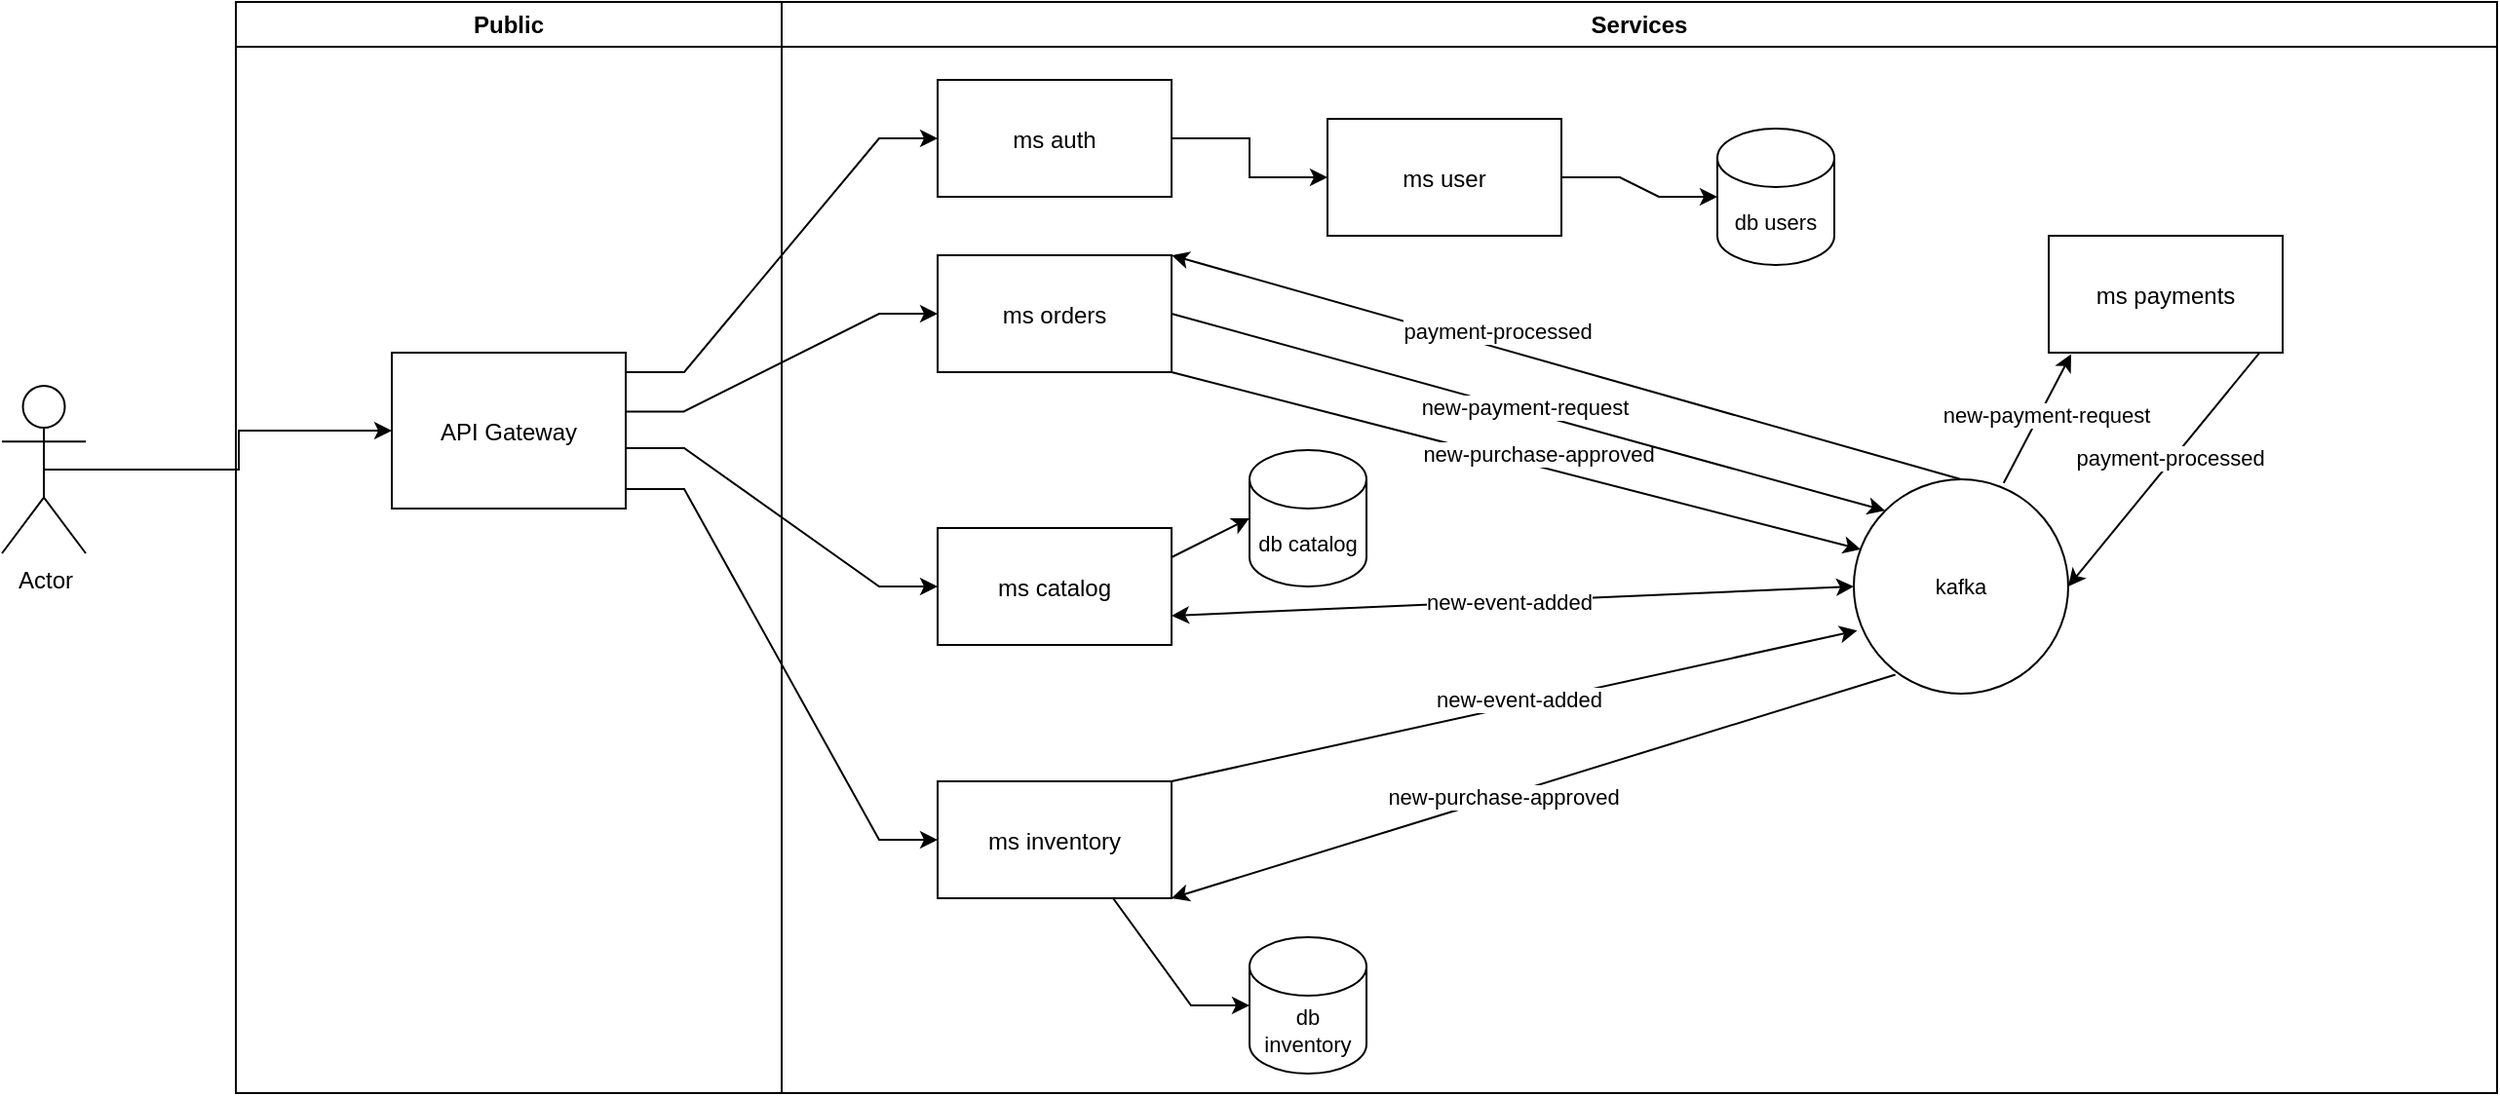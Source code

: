 <mxfile version="23.1.2" type="github" pages="3">
  <diagram name="Page-1" id="e7e014a7-5840-1c2e-5031-d8a46d1fe8dd">
    <mxGraphModel dx="1409" dy="835" grid="1" gridSize="10" guides="1" tooltips="1" connect="1" arrows="1" fold="1" page="1" pageScale="1" pageWidth="1169" pageHeight="826" background="none" math="0" shadow="0">
      <root>
        <mxCell id="0" />
        <mxCell id="1" parent="0" />
        <mxCell id="2" value="Public" style="swimlane;whiteSpace=wrap" parent="1" vertex="1">
          <mxGeometry x="160" y="120" width="280" height="560" as="geometry" />
        </mxCell>
        <mxCell id="7" value="API Gateway" style="" parent="2" vertex="1">
          <mxGeometry x="80" y="180" width="120" height="80" as="geometry" />
        </mxCell>
        <mxCell id="koB_RqYg8yk5omxa3pV3-43" style="edgeStyle=orthogonalEdgeStyle;rounded=0;orthogonalLoop=1;jettySize=auto;html=1;exitX=0.5;exitY=0.5;exitDx=0;exitDy=0;exitPerimeter=0;entryX=0;entryY=0.5;entryDx=0;entryDy=0;" edge="1" parent="1" source="koB_RqYg8yk5omxa3pV3-41" target="7">
          <mxGeometry relative="1" as="geometry" />
        </mxCell>
        <mxCell id="koB_RqYg8yk5omxa3pV3-41" value="Actor" style="shape=umlActor;verticalLabelPosition=bottom;verticalAlign=top;html=1;outlineConnect=0;" vertex="1" parent="1">
          <mxGeometry x="40" y="317" width="43" height="86" as="geometry" />
        </mxCell>
        <mxCell id="koB_RqYg8yk5omxa3pV3-45" value="Services" style="swimlane;whiteSpace=wrap" vertex="1" parent="1">
          <mxGeometry x="440" y="120" width="880" height="560" as="geometry">
            <mxRectangle x="440" y="120" width="90" height="30" as="alternateBounds" />
          </mxGeometry>
        </mxCell>
        <mxCell id="koB_RqYg8yk5omxa3pV3-51" style="edgeStyle=orthogonalEdgeStyle;rounded=0;orthogonalLoop=1;jettySize=auto;html=1;exitX=1;exitY=0.5;exitDx=0;exitDy=0;entryX=0;entryY=0.5;entryDx=0;entryDy=0;" edge="1" parent="koB_RqYg8yk5omxa3pV3-45" source="koB_RqYg8yk5omxa3pV3-46" target="koB_RqYg8yk5omxa3pV3-47">
          <mxGeometry relative="1" as="geometry" />
        </mxCell>
        <mxCell id="koB_RqYg8yk5omxa3pV3-46" value="ms auth" style="" vertex="1" parent="koB_RqYg8yk5omxa3pV3-45">
          <mxGeometry x="80" y="40" width="120" height="60" as="geometry" />
        </mxCell>
        <mxCell id="koB_RqYg8yk5omxa3pV3-47" value="ms user" style="" vertex="1" parent="koB_RqYg8yk5omxa3pV3-45">
          <mxGeometry x="280" y="60" width="120" height="60" as="geometry" />
        </mxCell>
        <mxCell id="koB_RqYg8yk5omxa3pV3-95" style="shape=connector;rounded=0;orthogonalLoop=1;jettySize=auto;html=1;exitX=1;exitY=1;exitDx=0;exitDy=0;labelBackgroundColor=default;strokeColor=default;align=center;verticalAlign=middle;fontFamily=Helvetica;fontSize=11;fontColor=default;endArrow=classic;entryX=0.033;entryY=0.327;entryDx=0;entryDy=0;entryPerimeter=0;" edge="1" parent="koB_RqYg8yk5omxa3pV3-45" source="koB_RqYg8yk5omxa3pV3-56" target="koB_RqYg8yk5omxa3pV3-68">
          <mxGeometry relative="1" as="geometry">
            <mxPoint x="440" y="230" as="targetPoint" />
          </mxGeometry>
        </mxCell>
        <mxCell id="koB_RqYg8yk5omxa3pV3-96" value="new-purchase-approved" style="edgeLabel;html=1;align=center;verticalAlign=middle;resizable=0;points=[];fontFamily=Helvetica;fontSize=11;fontColor=default;" vertex="1" connectable="0" parent="koB_RqYg8yk5omxa3pV3-95">
          <mxGeometry x="0.013" y="4" relative="1" as="geometry">
            <mxPoint x="8" as="offset" />
          </mxGeometry>
        </mxCell>
        <mxCell id="koB_RqYg8yk5omxa3pV3-56" value="ms orders" style="" vertex="1" parent="koB_RqYg8yk5omxa3pV3-45">
          <mxGeometry x="80" y="130" width="120" height="60" as="geometry" />
        </mxCell>
        <mxCell id="koB_RqYg8yk5omxa3pV3-80" style="rounded=0;orthogonalLoop=1;jettySize=auto;html=1;entryX=0;entryY=0.5;entryDx=0;entryDy=0;labelBackgroundColor=default;strokeColor=default;align=center;verticalAlign=middle;fontFamily=Helvetica;fontSize=11;fontColor=default;endArrow=classic;startArrow=classic;startFill=1;exitX=1;exitY=0.75;exitDx=0;exitDy=0;" edge="1" parent="koB_RqYg8yk5omxa3pV3-45" source="koB_RqYg8yk5omxa3pV3-57" target="koB_RqYg8yk5omxa3pV3-68">
          <mxGeometry relative="1" as="geometry">
            <mxPoint x="210" y="270" as="sourcePoint" />
          </mxGeometry>
        </mxCell>
        <mxCell id="koB_RqYg8yk5omxa3pV3-81" value="new-event-added" style="edgeLabel;html=1;align=center;verticalAlign=middle;resizable=0;points=[];fontFamily=Helvetica;fontSize=11;fontColor=default;" vertex="1" connectable="0" parent="koB_RqYg8yk5omxa3pV3-80">
          <mxGeometry x="-0.016" relative="1" as="geometry">
            <mxPoint as="offset" />
          </mxGeometry>
        </mxCell>
        <mxCell id="koB_RqYg8yk5omxa3pV3-57" value="ms catalog" style="" vertex="1" parent="koB_RqYg8yk5omxa3pV3-45">
          <mxGeometry x="80" y="270" width="120" height="60" as="geometry" />
        </mxCell>
        <mxCell id="koB_RqYg8yk5omxa3pV3-82" style="shape=connector;rounded=0;orthogonalLoop=1;jettySize=auto;html=1;exitX=1;exitY=0;exitDx=0;exitDy=0;entryX=0.016;entryY=0.706;entryDx=0;entryDy=0;labelBackgroundColor=default;strokeColor=default;align=center;verticalAlign=middle;fontFamily=Helvetica;fontSize=11;fontColor=default;endArrow=classic;entryPerimeter=0;startArrow=none;startFill=0;" edge="1" parent="koB_RqYg8yk5omxa3pV3-45" source="koB_RqYg8yk5omxa3pV3-58" target="koB_RqYg8yk5omxa3pV3-68">
          <mxGeometry relative="1" as="geometry" />
        </mxCell>
        <mxCell id="koB_RqYg8yk5omxa3pV3-89" value="new-event-added" style="edgeLabel;html=1;align=center;verticalAlign=middle;resizable=0;points=[];fontFamily=Helvetica;fontSize=11;fontColor=default;" vertex="1" connectable="0" parent="koB_RqYg8yk5omxa3pV3-82">
          <mxGeometry x="0.014" y="3" relative="1" as="geometry">
            <mxPoint as="offset" />
          </mxGeometry>
        </mxCell>
        <mxCell id="koB_RqYg8yk5omxa3pV3-58" value="ms inventory" style="" vertex="1" parent="koB_RqYg8yk5omxa3pV3-45">
          <mxGeometry x="80" y="400" width="120" height="60" as="geometry" />
        </mxCell>
        <mxCell id="koB_RqYg8yk5omxa3pV3-75" value="db users" style="shape=cylinder3;whiteSpace=wrap;html=1;boundedLbl=1;backgroundOutline=1;size=15;fontFamily=Helvetica;fontSize=11;fontColor=default;" vertex="1" parent="koB_RqYg8yk5omxa3pV3-45">
          <mxGeometry x="480" y="65" width="60" height="70" as="geometry" />
        </mxCell>
        <mxCell id="koB_RqYg8yk5omxa3pV3-76" style="edgeStyle=entityRelationEdgeStyle;shape=connector;rounded=0;orthogonalLoop=1;jettySize=auto;html=1;exitX=1;exitY=0.5;exitDx=0;exitDy=0;entryX=0;entryY=0.5;entryDx=0;entryDy=0;entryPerimeter=0;labelBackgroundColor=default;strokeColor=default;align=center;verticalAlign=middle;fontFamily=Helvetica;fontSize=11;fontColor=default;endArrow=classic;" edge="1" parent="koB_RqYg8yk5omxa3pV3-45" source="koB_RqYg8yk5omxa3pV3-47" target="koB_RqYg8yk5omxa3pV3-75">
          <mxGeometry relative="1" as="geometry" />
        </mxCell>
        <mxCell id="koB_RqYg8yk5omxa3pV3-97" style="shape=connector;rounded=0;orthogonalLoop=1;jettySize=auto;html=1;exitX=0.5;exitY=0;exitDx=0;exitDy=0;entryX=1;entryY=0;entryDx=0;entryDy=0;labelBackgroundColor=default;strokeColor=default;align=center;verticalAlign=middle;fontFamily=Helvetica;fontSize=11;fontColor=default;endArrow=classic;" edge="1" parent="koB_RqYg8yk5omxa3pV3-45" source="koB_RqYg8yk5omxa3pV3-68" target="koB_RqYg8yk5omxa3pV3-56">
          <mxGeometry relative="1" as="geometry" />
        </mxCell>
        <mxCell id="koB_RqYg8yk5omxa3pV3-98" value="payment-processed" style="edgeLabel;html=1;align=center;verticalAlign=middle;resizable=0;points=[];fontFamily=Helvetica;fontSize=11;fontColor=default;" vertex="1" connectable="0" parent="koB_RqYg8yk5omxa3pV3-97">
          <mxGeometry x="0.313" y="-1" relative="1" as="geometry">
            <mxPoint x="27" as="offset" />
          </mxGeometry>
        </mxCell>
        <mxCell id="koB_RqYg8yk5omxa3pV3-68" value="kafka" style="ellipse;whiteSpace=wrap;html=1;aspect=fixed;fontFamily=Helvetica;fontSize=11;fontColor=default;" vertex="1" parent="koB_RqYg8yk5omxa3pV3-45">
          <mxGeometry x="550" y="245" width="110" height="110" as="geometry" />
        </mxCell>
        <mxCell id="koB_RqYg8yk5omxa3pV3-90" style="shape=connector;rounded=0;orthogonalLoop=1;jettySize=auto;html=1;exitX=1;exitY=1;exitDx=0;exitDy=0;entryX=0.194;entryY=0.911;entryDx=0;entryDy=0;labelBackgroundColor=default;strokeColor=default;align=center;verticalAlign=middle;fontFamily=Helvetica;fontSize=11;fontColor=default;endArrow=none;endFill=0;startArrow=classic;startFill=1;entryPerimeter=0;" edge="1" parent="koB_RqYg8yk5omxa3pV3-45" source="koB_RqYg8yk5omxa3pV3-58" target="koB_RqYg8yk5omxa3pV3-68">
          <mxGeometry relative="1" as="geometry" />
        </mxCell>
        <mxCell id="koB_RqYg8yk5omxa3pV3-91" value="new-purchase-approved" style="edgeLabel;html=1;align=center;verticalAlign=middle;resizable=0;points=[];fontFamily=Helvetica;fontSize=11;fontColor=default;" vertex="1" connectable="0" parent="koB_RqYg8yk5omxa3pV3-90">
          <mxGeometry x="-0.246" relative="1" as="geometry">
            <mxPoint x="30" y="-9" as="offset" />
          </mxGeometry>
        </mxCell>
        <mxCell id="koB_RqYg8yk5omxa3pV3-92" style="shape=connector;rounded=0;orthogonalLoop=1;jettySize=auto;html=1;exitX=1;exitY=0.5;exitDx=0;exitDy=0;labelBackgroundColor=default;strokeColor=default;align=center;verticalAlign=middle;fontFamily=Helvetica;fontSize=11;fontColor=default;endArrow=classic;startArrow=none;startFill=0;endFill=1;entryX=0;entryY=0;entryDx=0;entryDy=0;" edge="1" parent="koB_RqYg8yk5omxa3pV3-45" source="koB_RqYg8yk5omxa3pV3-56" target="koB_RqYg8yk5omxa3pV3-68">
          <mxGeometry relative="1" as="geometry">
            <mxPoint x="470" y="190" as="targetPoint" />
          </mxGeometry>
        </mxCell>
        <mxCell id="koB_RqYg8yk5omxa3pV3-93" value="new-payment-request" style="edgeLabel;html=1;align=center;verticalAlign=middle;resizable=0;points=[];fontFamily=Helvetica;fontSize=11;fontColor=default;" vertex="1" connectable="0" parent="koB_RqYg8yk5omxa3pV3-92">
          <mxGeometry x="-0.015" y="2" relative="1" as="geometry">
            <mxPoint as="offset" />
          </mxGeometry>
        </mxCell>
        <mxCell id="koB_RqYg8yk5omxa3pV3-94" value="db catalog" style="shape=cylinder3;whiteSpace=wrap;html=1;boundedLbl=1;backgroundOutline=1;size=15;fontFamily=Helvetica;fontSize=11;fontColor=default;" vertex="1" parent="koB_RqYg8yk5omxa3pV3-45">
          <mxGeometry x="240" y="230" width="60" height="70" as="geometry" />
        </mxCell>
        <mxCell id="koB_RqYg8yk5omxa3pV3-99" style="shape=connector;rounded=0;orthogonalLoop=1;jettySize=auto;html=1;exitX=1;exitY=0.25;exitDx=0;exitDy=0;entryX=0;entryY=0.5;entryDx=0;entryDy=0;entryPerimeter=0;labelBackgroundColor=default;strokeColor=default;align=center;verticalAlign=middle;fontFamily=Helvetica;fontSize=11;fontColor=default;endArrow=classic;" edge="1" parent="koB_RqYg8yk5omxa3pV3-45" source="koB_RqYg8yk5omxa3pV3-57" target="koB_RqYg8yk5omxa3pV3-94">
          <mxGeometry relative="1" as="geometry" />
        </mxCell>
        <mxCell id="koB_RqYg8yk5omxa3pV3-101" value="ms payments" style="" vertex="1" parent="koB_RqYg8yk5omxa3pV3-45">
          <mxGeometry x="650" y="120" width="120" height="60" as="geometry" />
        </mxCell>
        <mxCell id="koB_RqYg8yk5omxa3pV3-102" style="shape=connector;rounded=0;orthogonalLoop=1;jettySize=auto;html=1;exitX=0.699;exitY=0.017;exitDx=0;exitDy=0;entryX=0.096;entryY=1.012;entryDx=0;entryDy=0;entryPerimeter=0;labelBackgroundColor=default;strokeColor=default;align=center;verticalAlign=middle;fontFamily=Helvetica;fontSize=11;fontColor=default;endArrow=classic;exitPerimeter=0;" edge="1" parent="koB_RqYg8yk5omxa3pV3-45" source="koB_RqYg8yk5omxa3pV3-68" target="koB_RqYg8yk5omxa3pV3-101">
          <mxGeometry relative="1" as="geometry" />
        </mxCell>
        <mxCell id="koB_RqYg8yk5omxa3pV3-103" value="&amp;nbsp;new-payment-request" style="edgeLabel;html=1;align=center;verticalAlign=middle;resizable=0;points=[];fontFamily=Helvetica;fontSize=11;fontColor=default;" vertex="1" connectable="0" parent="koB_RqYg8yk5omxa3pV3-102">
          <mxGeometry x="0.066" y="-1" relative="1" as="geometry">
            <mxPoint as="offset" />
          </mxGeometry>
        </mxCell>
        <mxCell id="koB_RqYg8yk5omxa3pV3-87" value="db inventory" style="shape=cylinder3;whiteSpace=wrap;html=1;boundedLbl=1;backgroundOutline=1;size=15;fontFamily=Helvetica;fontSize=11;fontColor=default;" vertex="1" parent="koB_RqYg8yk5omxa3pV3-45">
          <mxGeometry x="240" y="480" width="60" height="70" as="geometry" />
        </mxCell>
        <mxCell id="koB_RqYg8yk5omxa3pV3-88" style="edgeStyle=entityRelationEdgeStyle;shape=connector;rounded=0;orthogonalLoop=1;jettySize=auto;html=1;entryX=0;entryY=0.5;entryDx=0;entryDy=0;entryPerimeter=0;labelBackgroundColor=default;strokeColor=default;align=center;verticalAlign=middle;fontFamily=Helvetica;fontSize=11;fontColor=default;endArrow=classic;exitX=0.5;exitY=1;exitDx=0;exitDy=0;" edge="1" parent="koB_RqYg8yk5omxa3pV3-45" source="koB_RqYg8yk5omxa3pV3-58" target="koB_RqYg8yk5omxa3pV3-87">
          <mxGeometry relative="1" as="geometry">
            <mxPoint x="140" y="390" as="sourcePoint" />
          </mxGeometry>
        </mxCell>
        <mxCell id="Iyd7g-Clrhb-6eb_a7e3-7" style="edgeStyle=none;shape=connector;rounded=0;orthogonalLoop=1;jettySize=auto;html=1;exitX=0.901;exitY=1.001;exitDx=0;exitDy=0;entryX=1;entryY=0.5;entryDx=0;entryDy=0;labelBackgroundColor=default;strokeColor=default;strokeWidth=1;align=center;verticalAlign=middle;fontFamily=Helvetica;fontSize=11;fontColor=default;endArrow=classic;exitPerimeter=0;" edge="1" parent="koB_RqYg8yk5omxa3pV3-45" source="koB_RqYg8yk5omxa3pV3-101" target="koB_RqYg8yk5omxa3pV3-68">
          <mxGeometry relative="1" as="geometry" />
        </mxCell>
        <mxCell id="Iyd7g-Clrhb-6eb_a7e3-8" value="payment-processed" style="edgeLabel;html=1;align=center;verticalAlign=middle;resizable=0;points=[];fontFamily=Helvetica;fontSize=11;fontColor=default;" vertex="1" connectable="0" parent="Iyd7g-Clrhb-6eb_a7e3-7">
          <mxGeometry x="-0.079" y="-2" relative="1" as="geometry">
            <mxPoint as="offset" />
          </mxGeometry>
        </mxCell>
        <mxCell id="koB_RqYg8yk5omxa3pV3-49" style="edgeStyle=entityRelationEdgeStyle;rounded=0;orthogonalLoop=1;jettySize=auto;html=1;entryX=0;entryY=0.5;entryDx=0;entryDy=0;" edge="1" parent="1" target="koB_RqYg8yk5omxa3pV3-46">
          <mxGeometry relative="1" as="geometry">
            <mxPoint x="360" y="310" as="sourcePoint" />
          </mxGeometry>
        </mxCell>
        <mxCell id="koB_RqYg8yk5omxa3pV3-63" style="edgeStyle=entityRelationEdgeStyle;rounded=0;orthogonalLoop=1;jettySize=auto;html=1;exitX=0.998;exitY=0.378;exitDx=0;exitDy=0;entryX=0;entryY=0.5;entryDx=0;entryDy=0;exitPerimeter=0;" edge="1" parent="1" source="7" target="koB_RqYg8yk5omxa3pV3-56">
          <mxGeometry relative="1" as="geometry" />
        </mxCell>
        <mxCell id="koB_RqYg8yk5omxa3pV3-64" style="edgeStyle=entityRelationEdgeStyle;rounded=0;orthogonalLoop=1;jettySize=auto;html=1;entryX=0;entryY=0.5;entryDx=0;entryDy=0;" edge="1" parent="1" target="koB_RqYg8yk5omxa3pV3-57">
          <mxGeometry relative="1" as="geometry">
            <mxPoint x="360" y="349" as="sourcePoint" />
          </mxGeometry>
        </mxCell>
        <mxCell id="koB_RqYg8yk5omxa3pV3-65" style="edgeStyle=entityRelationEdgeStyle;rounded=0;orthogonalLoop=1;jettySize=auto;html=1;entryX=0;entryY=0.5;entryDx=0;entryDy=0;" edge="1" parent="1" target="koB_RqYg8yk5omxa3pV3-58">
          <mxGeometry relative="1" as="geometry">
            <mxPoint x="360" y="370" as="sourcePoint" />
          </mxGeometry>
        </mxCell>
      </root>
    </mxGraphModel>
  </diagram>
  <diagram name="Cópia do Page-1" id="zrKGwMI_ksuDkuZTtmGT">
    <mxGraphModel dx="2027" dy="1217" grid="1" gridSize="10" guides="1" tooltips="1" connect="1" arrows="1" fold="1" page="1" pageScale="1" pageWidth="1169" pageHeight="826" background="none" math="0" shadow="0">
      <root>
        <mxCell id="dPB5uHPgTFU5wgiNGsxl-0" />
        <mxCell id="dPB5uHPgTFU5wgiNGsxl-1" parent="dPB5uHPgTFU5wgiNGsxl-0" />
        <mxCell id="dPB5uHPgTFU5wgiNGsxl-2" value="API" style="swimlane;whiteSpace=wrap" vertex="1" parent="dPB5uHPgTFU5wgiNGsxl-1">
          <mxGeometry x="120" y="120" width="280" height="240" as="geometry">
            <mxRectangle x="120" y="120" width="80" height="30" as="alternateBounds" />
          </mxGeometry>
        </mxCell>
        <mxCell id="dPB5uHPgTFU5wgiNGsxl-3" value="API Gateway" style="" vertex="1" parent="dPB5uHPgTFU5wgiNGsxl-2">
          <mxGeometry x="80" y="80" width="120" height="80" as="geometry" />
        </mxCell>
        <mxCell id="dPB5uHPgTFU5wgiNGsxl-6" value="autenticação" style="swimlane;whiteSpace=wrap" vertex="1" parent="dPB5uHPgTFU5wgiNGsxl-1">
          <mxGeometry x="440" y="120" width="600" height="240" as="geometry">
            <mxRectangle x="440" y="120" width="90" height="30" as="alternateBounds" />
          </mxGeometry>
        </mxCell>
        <mxCell id="dPB5uHPgTFU5wgiNGsxl-9" value="ms user" style="" vertex="1" parent="dPB5uHPgTFU5wgiNGsxl-6">
          <mxGeometry x="280" y="80" width="120" height="80" as="geometry" />
        </mxCell>
        <mxCell id="dPB5uHPgTFU5wgiNGsxl-19" value="db users" style="shape=cylinder3;whiteSpace=wrap;html=1;boundedLbl=1;backgroundOutline=1;size=15;fontFamily=Helvetica;fontSize=11;fontColor=default;" vertex="1" parent="dPB5uHPgTFU5wgiNGsxl-6">
          <mxGeometry x="480" y="80" width="60" height="80" as="geometry" />
        </mxCell>
        <mxCell id="dPB5uHPgTFU5wgiNGsxl-20" style="edgeStyle=entityRelationEdgeStyle;shape=connector;rounded=0;orthogonalLoop=1;jettySize=auto;html=1;exitX=1;exitY=0.5;exitDx=0;exitDy=0;entryX=0;entryY=0.5;entryDx=0;entryDy=0;entryPerimeter=0;labelBackgroundColor=default;strokeColor=default;align=center;verticalAlign=middle;fontFamily=Helvetica;fontSize=11;fontColor=default;endArrow=classic;" edge="1" parent="dPB5uHPgTFU5wgiNGsxl-6" source="dPB5uHPgTFU5wgiNGsxl-9" target="dPB5uHPgTFU5wgiNGsxl-19">
          <mxGeometry relative="1" as="geometry" />
        </mxCell>
        <mxCell id="dPB5uHPgTFU5wgiNGsxl-8" value="ms auth" style="" vertex="1" parent="dPB5uHPgTFU5wgiNGsxl-6">
          <mxGeometry x="80" y="80" width="120" height="80" as="geometry" />
        </mxCell>
        <mxCell id="dPB5uHPgTFU5wgiNGsxl-7" style="edgeStyle=orthogonalEdgeStyle;rounded=0;orthogonalLoop=1;jettySize=auto;html=1;exitX=1;exitY=0.5;exitDx=0;exitDy=0;entryX=0;entryY=0.5;entryDx=0;entryDy=0;" edge="1" parent="dPB5uHPgTFU5wgiNGsxl-6" source="dPB5uHPgTFU5wgiNGsxl-8" target="dPB5uHPgTFU5wgiNGsxl-9">
          <mxGeometry relative="1" as="geometry" />
        </mxCell>
        <mxCell id="dPB5uHPgTFU5wgiNGsxl-37" style="edgeStyle=entityRelationEdgeStyle;rounded=0;orthogonalLoop=1;jettySize=auto;html=1;entryX=0;entryY=0.5;entryDx=0;entryDy=0;exitX=1;exitY=0.5;exitDx=0;exitDy=0;shape=flexArrow;fillColor=#fff2cc;strokeColor=#d6b656;" edge="1" parent="dPB5uHPgTFU5wgiNGsxl-1" target="dPB5uHPgTFU5wgiNGsxl-8" source="dPB5uHPgTFU5wgiNGsxl-3">
          <mxGeometry relative="1" as="geometry">
            <mxPoint x="400" y="223" as="sourcePoint" />
          </mxGeometry>
        </mxCell>
        <mxCell id="dPB5uHPgTFU5wgiNGsxl-5" value="Actor" style="shape=umlActor;verticalLabelPosition=bottom;verticalAlign=top;html=1;outlineConnect=0;" vertex="1" parent="dPB5uHPgTFU5wgiNGsxl-1">
          <mxGeometry x="40" y="200" width="40" height="80" as="geometry" />
        </mxCell>
        <mxCell id="dPB5uHPgTFU5wgiNGsxl-4" style="rounded=0;orthogonalLoop=1;jettySize=auto;html=1;exitX=0.5;exitY=0.5;exitDx=0;exitDy=0;exitPerimeter=0;entryX=0;entryY=0.5;entryDx=0;entryDy=0;" edge="1" parent="dPB5uHPgTFU5wgiNGsxl-1" source="dPB5uHPgTFU5wgiNGsxl-5" target="dPB5uHPgTFU5wgiNGsxl-3">
          <mxGeometry relative="1" as="geometry" />
        </mxCell>
        <mxCell id="jc9rpbHGXxnEIslmWOcy-0" value="listagem" style="swimlane;whiteSpace=wrap" vertex="1" parent="dPB5uHPgTFU5wgiNGsxl-1">
          <mxGeometry x="120" y="400" width="400" height="240" as="geometry">
            <mxRectangle x="280" y="360" width="90" height="30" as="alternateBounds" />
          </mxGeometry>
        </mxCell>
        <mxCell id="jc9rpbHGXxnEIslmWOcy-2" value="db catalog" style="shape=cylinder3;whiteSpace=wrap;html=1;boundedLbl=1;backgroundOutline=1;size=15;fontFamily=Helvetica;fontSize=11;fontColor=default;" vertex="1" parent="jc9rpbHGXxnEIslmWOcy-0">
          <mxGeometry x="280" y="80" width="60" height="80" as="geometry" />
        </mxCell>
        <mxCell id="jc9rpbHGXxnEIslmWOcy-4" value="ms catalog" style="" vertex="1" parent="jc9rpbHGXxnEIslmWOcy-0">
          <mxGeometry x="80" y="80" width="120" height="80" as="geometry" />
        </mxCell>
        <mxCell id="jc9rpbHGXxnEIslmWOcy-5" style="edgeStyle=orthogonalEdgeStyle;rounded=0;orthogonalLoop=1;jettySize=auto;html=1;exitX=1;exitY=0.5;exitDx=0;exitDy=0;" edge="1" parent="jc9rpbHGXxnEIslmWOcy-0" source="jc9rpbHGXxnEIslmWOcy-4">
          <mxGeometry relative="1" as="geometry">
            <mxPoint x="280" y="120" as="targetPoint" />
          </mxGeometry>
        </mxCell>
        <mxCell id="jc9rpbHGXxnEIslmWOcy-6" style="shape=flexArrow;rounded=0;orthogonalLoop=1;jettySize=auto;html=1;exitX=0.5;exitY=1;exitDx=0;exitDy=0;labelBackgroundColor=default;strokeColor=#d6b656;strokeWidth=1;align=center;verticalAlign=middle;fontFamily=Helvetica;fontSize=11;fontColor=default;endArrow=classic;entryX=0.5;entryY=0;entryDx=0;entryDy=0;fillColor=#fff2cc;" edge="1" parent="dPB5uHPgTFU5wgiNGsxl-1" source="dPB5uHPgTFU5wgiNGsxl-3" target="jc9rpbHGXxnEIslmWOcy-4">
          <mxGeometry relative="1" as="geometry">
            <mxPoint x="330" y="490" as="targetPoint" />
          </mxGeometry>
        </mxCell>
        <mxCell id="jc9rpbHGXxnEIslmWOcy-7" value="pedidos" style="swimlane;whiteSpace=wrap" vertex="1" parent="dPB5uHPgTFU5wgiNGsxl-1">
          <mxGeometry x="1080" y="120" width="400" height="240" as="geometry">
            <mxRectangle x="1080" y="120" width="90" height="30" as="alternateBounds" />
          </mxGeometry>
        </mxCell>
        <mxCell id="jc9rpbHGXxnEIslmWOcy-9" value="db orders" style="shape=cylinder3;whiteSpace=wrap;html=1;boundedLbl=1;backgroundOutline=1;size=15;fontFamily=Helvetica;fontSize=11;fontColor=default;" vertex="1" parent="jc9rpbHGXxnEIslmWOcy-7">
          <mxGeometry x="280" y="80" width="60" height="80" as="geometry" />
        </mxCell>
        <mxCell id="jc9rpbHGXxnEIslmWOcy-11" value="ms orders" style="" vertex="1" parent="jc9rpbHGXxnEIslmWOcy-7">
          <mxGeometry x="80" y="80" width="120" height="80" as="geometry" />
        </mxCell>
        <mxCell id="jc9rpbHGXxnEIslmWOcy-12" style="edgeStyle=orthogonalEdgeStyle;rounded=0;orthogonalLoop=1;jettySize=auto;html=1;exitX=1;exitY=0.5;exitDx=0;exitDy=0;entryX=0;entryY=0.5;entryDx=0;entryDy=0;entryPerimeter=0;" edge="1" parent="jc9rpbHGXxnEIslmWOcy-7" source="jc9rpbHGXxnEIslmWOcy-11" target="jc9rpbHGXxnEIslmWOcy-9">
          <mxGeometry relative="1" as="geometry">
            <mxPoint x="280" y="140" as="targetPoint" />
          </mxGeometry>
        </mxCell>
        <mxCell id="jc9rpbHGXxnEIslmWOcy-13" value="" style="endArrow=classic;html=1;rounded=0;labelBackgroundColor=default;strokeColor=#d6b656;strokeWidth=1;align=center;verticalAlign=middle;fontFamily=Helvetica;fontSize=11;fontColor=default;shape=flexArrow;edgeStyle=none;entryX=0;entryY=0.5;entryDx=0;entryDy=0;exitX=1;exitY=0.5;exitDx=0;exitDy=0;fillColor=#fff2cc;" edge="1" parent="dPB5uHPgTFU5wgiNGsxl-1" source="dPB5uHPgTFU5wgiNGsxl-6" target="jc9rpbHGXxnEIslmWOcy-11">
          <mxGeometry width="50" height="50" relative="1" as="geometry">
            <mxPoint x="760" y="360" as="sourcePoint" />
            <mxPoint x="860" y="450" as="targetPoint" />
          </mxGeometry>
        </mxCell>
        <mxCell id="jc9rpbHGXxnEIslmWOcy-14" value="pagamento" style="swimlane;whiteSpace=wrap" vertex="1" parent="dPB5uHPgTFU5wgiNGsxl-1">
          <mxGeometry x="1520" y="120" width="280" height="240" as="geometry">
            <mxRectangle x="1560" y="120" width="90" height="30" as="alternateBounds" />
          </mxGeometry>
        </mxCell>
        <mxCell id="jc9rpbHGXxnEIslmWOcy-16" value="ms payments" style="" vertex="1" parent="jc9rpbHGXxnEIslmWOcy-14">
          <mxGeometry x="80" y="80" width="120" height="80" as="geometry" />
        </mxCell>
        <mxCell id="jc9rpbHGXxnEIslmWOcy-18" value="" style="endArrow=classic;html=1;rounded=0;labelBackgroundColor=default;strokeColor=#d6b656;strokeWidth=1;align=center;verticalAlign=middle;fontFamily=Helvetica;fontSize=11;fontColor=default;shape=flexArrow;edgeStyle=none;entryX=0;entryY=0.5;entryDx=0;entryDy=0;fillColor=#fff2cc;exitX=1;exitY=0.5;exitDx=0;exitDy=0;" edge="1" parent="dPB5uHPgTFU5wgiNGsxl-1" source="jc9rpbHGXxnEIslmWOcy-7" target="jc9rpbHGXxnEIslmWOcy-16">
          <mxGeometry width="50" height="50" relative="1" as="geometry">
            <mxPoint x="1520" y="240" as="sourcePoint" />
            <mxPoint x="1620" y="250" as="targetPoint" />
          </mxGeometry>
        </mxCell>
        <mxCell id="jc9rpbHGXxnEIslmWOcy-26" style="edgeStyle=orthogonalEdgeStyle;shape=flexArrow;rounded=0;orthogonalLoop=1;jettySize=auto;html=1;exitX=0.5;exitY=1;exitDx=0;exitDy=0;entryX=0.5;entryY=1;entryDx=0;entryDy=0;labelBackgroundColor=default;strokeColor=#d6b656;strokeWidth=1;align=center;verticalAlign=middle;fontFamily=Helvetica;fontSize=11;fontColor=default;endArrow=classic;fillColor=#fff2cc;" edge="1" parent="dPB5uHPgTFU5wgiNGsxl-1" source="jc9rpbHGXxnEIslmWOcy-20" target="jc9rpbHGXxnEIslmWOcy-4">
          <mxGeometry relative="1" as="geometry">
            <Array as="points">
              <mxPoint x="810" y="700" />
              <mxPoint x="260" y="700" />
            </Array>
          </mxGeometry>
        </mxCell>
        <mxCell id="jc9rpbHGXxnEIslmWOcy-20" value="admin" style="swimlane;whiteSpace=wrap" vertex="1" parent="dPB5uHPgTFU5wgiNGsxl-1">
          <mxGeometry x="610" y="400" width="400" height="240" as="geometry">
            <mxRectangle x="280" y="360" width="90" height="30" as="alternateBounds" />
          </mxGeometry>
        </mxCell>
        <mxCell id="jc9rpbHGXxnEIslmWOcy-21" value="db inventory" style="shape=cylinder3;whiteSpace=wrap;html=1;boundedLbl=1;backgroundOutline=1;size=15;fontFamily=Helvetica;fontSize=11;fontColor=default;" vertex="1" parent="jc9rpbHGXxnEIslmWOcy-20">
          <mxGeometry x="280" y="80" width="60" height="80" as="geometry" />
        </mxCell>
        <mxCell id="jc9rpbHGXxnEIslmWOcy-22" value="ms inventory" style="" vertex="1" parent="jc9rpbHGXxnEIslmWOcy-20">
          <mxGeometry x="80" y="80" width="120" height="80" as="geometry" />
        </mxCell>
        <mxCell id="jc9rpbHGXxnEIslmWOcy-23" style="edgeStyle=orthogonalEdgeStyle;rounded=0;orthogonalLoop=1;jettySize=auto;html=1;exitX=1;exitY=0.5;exitDx=0;exitDy=0;" edge="1" parent="jc9rpbHGXxnEIslmWOcy-20" source="jc9rpbHGXxnEIslmWOcy-22">
          <mxGeometry relative="1" as="geometry">
            <mxPoint x="280" y="120" as="targetPoint" />
          </mxGeometry>
        </mxCell>
        <mxCell id="jc9rpbHGXxnEIslmWOcy-24" style="edgeStyle=none;shape=flexArrow;rounded=0;orthogonalLoop=1;jettySize=auto;html=1;labelBackgroundColor=default;strokeColor=#d6b656;strokeWidth=1;align=center;verticalAlign=middle;fontFamily=Helvetica;fontSize=11;fontColor=default;endArrow=classic;fillColor=#fff2cc;exitX=0.5;exitY=1;exitDx=0;exitDy=0;entryX=0.429;entryY=-0.007;entryDx=0;entryDy=0;entryPerimeter=0;" edge="1" parent="dPB5uHPgTFU5wgiNGsxl-1" source="dPB5uHPgTFU5wgiNGsxl-6" target="jc9rpbHGXxnEIslmWOcy-22">
          <mxGeometry relative="1" as="geometry">
            <mxPoint x="730" y="370" as="sourcePoint" />
            <mxPoint x="740" y="450" as="targetPoint" />
          </mxGeometry>
        </mxCell>
      </root>
    </mxGraphModel>
  </diagram>
  <diagram name="Cópia do Page-1" id="Lb_92CR7G_JapFHfcykN">
    <mxGraphModel dx="2113" dy="1253" grid="1" gridSize="10" guides="1" tooltips="1" connect="1" arrows="1" fold="1" page="1" pageScale="1" pageWidth="1169" pageHeight="826" background="none" math="0" shadow="0">
      <root>
        <mxCell id="S2vqdgwg3sIEuwhP57FU-0" />
        <mxCell id="S2vqdgwg3sIEuwhP57FU-1" parent="S2vqdgwg3sIEuwhP57FU-0" />
        <mxCell id="y6v1L-NfANkhwJ0ko-ZJ-30" style="edgeStyle=none;shape=connector;rounded=0;orthogonalLoop=1;jettySize=auto;html=1;dashed=1;labelBackgroundColor=default;strokeColor=default;strokeWidth=2;align=center;verticalAlign=middle;fontFamily=Helvetica;fontSize=11;fontColor=default;endArrow=none;endFill=0;" edge="1" parent="S2vqdgwg3sIEuwhP57FU-1">
          <mxGeometry relative="1" as="geometry">
            <mxPoint x="60" y="720" as="targetPoint" />
            <mxPoint x="60" y="260" as="sourcePoint" />
          </mxGeometry>
        </mxCell>
        <mxCell id="S2vqdgwg3sIEuwhP57FU-5" value="Actor" style="shape=umlActor;verticalLabelPosition=bottom;verticalAlign=top;html=1;outlineConnect=0;" vertex="1" parent="S2vqdgwg3sIEuwhP57FU-1">
          <mxGeometry x="40" y="160" width="40" height="80" as="geometry" />
        </mxCell>
        <mxCell id="y6v1L-NfANkhwJ0ko-ZJ-23" style="edgeStyle=none;shape=connector;rounded=0;orthogonalLoop=1;jettySize=auto;html=1;dashed=1;labelBackgroundColor=default;strokeColor=default;strokeWidth=2;align=center;verticalAlign=middle;fontFamily=Helvetica;fontSize=11;fontColor=default;endArrow=none;endFill=0;" edge="1" parent="S2vqdgwg3sIEuwhP57FU-1" source="S2vqdgwg3sIEuwhP57FU-3">
          <mxGeometry relative="1" as="geometry">
            <mxPoint x="220" y="720" as="targetPoint" />
          </mxGeometry>
        </mxCell>
        <mxCell id="S2vqdgwg3sIEuwhP57FU-3" value="API Gateway" style="" vertex="1" parent="S2vqdgwg3sIEuwhP57FU-1">
          <mxGeometry x="160" y="160" width="120" height="80" as="geometry" />
        </mxCell>
        <mxCell id="y6v1L-NfANkhwJ0ko-ZJ-28" style="edgeStyle=none;shape=connector;rounded=0;orthogonalLoop=1;jettySize=auto;html=1;exitX=0.5;exitY=1;exitDx=0;exitDy=0;dashed=1;labelBackgroundColor=default;strokeColor=default;strokeWidth=2;align=center;verticalAlign=middle;fontFamily=Helvetica;fontSize=11;fontColor=default;endArrow=none;endFill=0;" edge="1" parent="S2vqdgwg3sIEuwhP57FU-1" source="S2vqdgwg3sIEuwhP57FU-8">
          <mxGeometry relative="1" as="geometry">
            <mxPoint x="420" y="720" as="targetPoint" />
          </mxGeometry>
        </mxCell>
        <mxCell id="S2vqdgwg3sIEuwhP57FU-8" value="ms auth" style="" vertex="1" parent="S2vqdgwg3sIEuwhP57FU-1">
          <mxGeometry x="360" y="160" width="120" height="80" as="geometry" />
        </mxCell>
        <mxCell id="y6v1L-NfANkhwJ0ko-ZJ-29" style="edgeStyle=none;shape=connector;rounded=0;orthogonalLoop=1;jettySize=auto;html=1;exitX=0.5;exitY=1;exitDx=0;exitDy=0;dashed=1;labelBackgroundColor=default;strokeColor=default;strokeWidth=2;align=center;verticalAlign=middle;fontFamily=Helvetica;fontSize=11;fontColor=default;endArrow=none;endFill=0;" edge="1" parent="S2vqdgwg3sIEuwhP57FU-1" source="y6v1L-NfANkhwJ0ko-ZJ-1">
          <mxGeometry relative="1" as="geometry">
            <mxPoint x="620" y="720" as="targetPoint" />
          </mxGeometry>
        </mxCell>
        <mxCell id="y6v1L-NfANkhwJ0ko-ZJ-1" value="ms user" style="" vertex="1" parent="S2vqdgwg3sIEuwhP57FU-1">
          <mxGeometry x="560" y="160" width="120" height="80" as="geometry" />
        </mxCell>
        <mxCell id="S2vqdgwg3sIEuwhP57FU-19" value="db users" style="shape=cylinder3;whiteSpace=wrap;html=1;boundedLbl=1;backgroundOutline=1;size=15;fontFamily=Helvetica;fontSize=11;fontColor=default;" vertex="1" parent="S2vqdgwg3sIEuwhP57FU-1">
          <mxGeometry x="760" y="160" width="60" height="80" as="geometry" />
        </mxCell>
        <mxCell id="y6v1L-NfANkhwJ0ko-ZJ-2" value="" style="rounded=0;whiteSpace=wrap;html=1;fontFamily=Helvetica;fontSize=11;fontColor=default;" vertex="1" parent="S2vqdgwg3sIEuwhP57FU-1">
          <mxGeometry x="210" y="280" width="20" height="400" as="geometry" />
        </mxCell>
        <mxCell id="y6v1L-NfANkhwJ0ko-ZJ-5" value="" style="rounded=0;whiteSpace=wrap;html=1;fontFamily=Helvetica;fontSize=11;fontColor=default;" vertex="1" parent="S2vqdgwg3sIEuwhP57FU-1">
          <mxGeometry x="50" y="280" width="20" height="120" as="geometry" />
        </mxCell>
        <mxCell id="y6v1L-NfANkhwJ0ko-ZJ-7" style="shape=connector;rounded=0;orthogonalLoop=1;jettySize=auto;html=1;labelBackgroundColor=default;strokeColor=default;align=center;verticalAlign=middle;fontFamily=Helvetica;fontSize=11;fontColor=default;endArrow=classic;exitX=1.133;exitY=0.336;exitDx=0;exitDy=0;exitPerimeter=0;strokeWidth=2;" edge="1" parent="S2vqdgwg3sIEuwhP57FU-1" source="y6v1L-NfANkhwJ0ko-ZJ-5">
          <mxGeometry relative="1" as="geometry">
            <mxPoint x="80" y="320" as="sourcePoint" />
            <mxPoint x="200" y="320" as="targetPoint" />
          </mxGeometry>
        </mxCell>
        <mxCell id="y6v1L-NfANkhwJ0ko-ZJ-8" value="request" style="edgeLabel;html=1;align=center;verticalAlign=middle;resizable=0;points=[];fontFamily=Helvetica;fontSize=11;fontColor=default;" vertex="1" connectable="0" parent="y6v1L-NfANkhwJ0ko-ZJ-7">
          <mxGeometry x="-0.118" y="1" relative="1" as="geometry">
            <mxPoint as="offset" />
          </mxGeometry>
        </mxCell>
        <mxCell id="y6v1L-NfANkhwJ0ko-ZJ-9" value="" style="rounded=0;whiteSpace=wrap;html=1;fontFamily=Helvetica;fontSize=11;fontColor=default;" vertex="1" parent="S2vqdgwg3sIEuwhP57FU-1">
          <mxGeometry x="410" y="280" width="20" height="120" as="geometry" />
        </mxCell>
        <mxCell id="y6v1L-NfANkhwJ0ko-ZJ-10" value="" style="endArrow=classic;html=1;rounded=0;labelBackgroundColor=default;strokeColor=default;align=center;verticalAlign=middle;fontFamily=Helvetica;fontSize=11;fontColor=default;shape=connector;strokeWidth=2;" edge="1" parent="S2vqdgwg3sIEuwhP57FU-1">
          <mxGeometry width="50" height="50" relative="1" as="geometry">
            <mxPoint x="240" y="320" as="sourcePoint" />
            <mxPoint x="400" y="320" as="targetPoint" />
          </mxGeometry>
        </mxCell>
        <mxCell id="y6v1L-NfANkhwJ0ko-ZJ-12" value="" style="rounded=0;whiteSpace=wrap;html=1;fontFamily=Helvetica;fontSize=11;fontColor=default;" vertex="1" parent="S2vqdgwg3sIEuwhP57FU-1">
          <mxGeometry x="610" y="280" width="20" height="120" as="geometry" />
        </mxCell>
        <mxCell id="y6v1L-NfANkhwJ0ko-ZJ-14" style="edgeStyle=none;shape=connector;rounded=0;orthogonalLoop=1;jettySize=auto;html=1;labelBackgroundColor=default;strokeColor=default;align=center;verticalAlign=middle;fontFamily=Helvetica;fontSize=11;fontColor=default;endArrow=classic;strokeWidth=2;" edge="1" parent="S2vqdgwg3sIEuwhP57FU-1">
          <mxGeometry relative="1" as="geometry">
            <mxPoint x="440" y="320" as="sourcePoint" />
            <mxPoint x="600" y="320" as="targetPoint" />
          </mxGeometry>
        </mxCell>
        <mxCell id="y6v1L-NfANkhwJ0ko-ZJ-15" style="edgeStyle=none;shape=connector;rounded=0;orthogonalLoop=1;jettySize=auto;html=1;labelBackgroundColor=default;strokeColor=default;align=center;verticalAlign=middle;fontFamily=Helvetica;fontSize=11;fontColor=default;endArrow=classic;strokeWidth=2;" edge="1" parent="S2vqdgwg3sIEuwhP57FU-1">
          <mxGeometry relative="1" as="geometry">
            <mxPoint x="640" y="320" as="sourcePoint" />
            <mxPoint x="770" y="320" as="targetPoint" />
          </mxGeometry>
        </mxCell>
        <mxCell id="y6v1L-NfANkhwJ0ko-ZJ-17" value="" style="endArrow=none;dashed=1;html=1;strokeWidth=2;rounded=0;labelBackgroundColor=default;strokeColor=default;align=center;verticalAlign=middle;fontFamily=Helvetica;fontSize=11;fontColor=default;shape=connector;startArrow=classic;startFill=1;" edge="1" parent="S2vqdgwg3sIEuwhP57FU-1">
          <mxGeometry width="50" height="50" relative="1" as="geometry">
            <mxPoint x="640" y="379" as="sourcePoint" />
            <mxPoint x="770" y="379" as="targetPoint" />
          </mxGeometry>
        </mxCell>
        <mxCell id="y6v1L-NfANkhwJ0ko-ZJ-21" value="Success" style="edgeLabel;html=1;align=center;verticalAlign=middle;resizable=0;points=[];fontFamily=Helvetica;fontSize=11;fontColor=default;" vertex="1" connectable="0" parent="y6v1L-NfANkhwJ0ko-ZJ-17">
          <mxGeometry x="-0.173" relative="1" as="geometry">
            <mxPoint x="16" as="offset" />
          </mxGeometry>
        </mxCell>
        <mxCell id="y6v1L-NfANkhwJ0ko-ZJ-24" value="" style="endArrow=none;dashed=1;html=1;strokeWidth=2;rounded=0;labelBackgroundColor=default;strokeColor=default;align=center;verticalAlign=middle;fontFamily=Helvetica;fontSize=11;fontColor=default;shape=connector;startArrow=classic;startFill=1;" edge="1" parent="S2vqdgwg3sIEuwhP57FU-1">
          <mxGeometry width="50" height="50" relative="1" as="geometry">
            <mxPoint x="440" y="380" as="sourcePoint" />
            <mxPoint x="600" y="380" as="targetPoint" />
          </mxGeometry>
        </mxCell>
        <mxCell id="y6v1L-NfANkhwJ0ko-ZJ-25" value="Success" style="edgeLabel;html=1;align=center;verticalAlign=middle;resizable=0;points=[];fontFamily=Helvetica;fontSize=11;fontColor=default;" vertex="1" connectable="0" parent="y6v1L-NfANkhwJ0ko-ZJ-24">
          <mxGeometry x="-0.173" relative="1" as="geometry">
            <mxPoint x="16" as="offset" />
          </mxGeometry>
        </mxCell>
        <mxCell id="y6v1L-NfANkhwJ0ko-ZJ-26" value="" style="endArrow=none;dashed=1;html=1;strokeWidth=2;rounded=0;labelBackgroundColor=default;strokeColor=default;align=center;verticalAlign=middle;fontFamily=Helvetica;fontSize=11;fontColor=default;shape=connector;startArrow=classic;startFill=1;" edge="1" parent="S2vqdgwg3sIEuwhP57FU-1">
          <mxGeometry width="50" height="50" relative="1" as="geometry">
            <mxPoint x="240" y="380" as="sourcePoint" />
            <mxPoint x="400" y="380" as="targetPoint" />
          </mxGeometry>
        </mxCell>
        <mxCell id="y6v1L-NfANkhwJ0ko-ZJ-27" value="Success" style="edgeLabel;html=1;align=center;verticalAlign=middle;resizable=0;points=[];fontFamily=Helvetica;fontSize=11;fontColor=default;" vertex="1" connectable="0" parent="y6v1L-NfANkhwJ0ko-ZJ-26">
          <mxGeometry x="-0.173" relative="1" as="geometry">
            <mxPoint x="16" as="offset" />
          </mxGeometry>
        </mxCell>
        <mxCell id="3yVp-hdAuQVjH6uGNcI7-0" value="ms orders" style="" vertex="1" parent="S2vqdgwg3sIEuwhP57FU-1">
          <mxGeometry x="880" y="160" width="120" height="80" as="geometry" />
        </mxCell>
        <mxCell id="3yVp-hdAuQVjH6uGNcI7-1" value="" style="endArrow=classic;startArrow=none;html=1;rounded=0;labelBackgroundColor=default;strokeColor=default;strokeWidth=2;align=center;verticalAlign=middle;fontFamily=Helvetica;fontSize=11;fontColor=default;shape=connector;edgeStyle=none;endFill=1;startFill=0;" edge="1" parent="S2vqdgwg3sIEuwhP57FU-1">
          <mxGeometry width="50" height="50" relative="1" as="geometry">
            <mxPoint x="240" y="440" as="sourcePoint" />
            <mxPoint x="920" y="440" as="targetPoint" />
          </mxGeometry>
        </mxCell>
        <mxCell id="3yVp-hdAuQVjH6uGNcI7-4" value="" style="edgeStyle=none;shape=connector;rounded=0;orthogonalLoop=1;jettySize=auto;html=1;dashed=1;labelBackgroundColor=default;strokeColor=default;strokeWidth=2;align=center;verticalAlign=middle;fontFamily=Helvetica;fontSize=11;fontColor=default;endArrow=none;endFill=0;" edge="1" parent="S2vqdgwg3sIEuwhP57FU-1" source="3yVp-hdAuQVjH6uGNcI7-0">
          <mxGeometry relative="1" as="geometry">
            <mxPoint x="940" y="720" as="targetPoint" />
            <mxPoint x="940" y="240" as="sourcePoint" />
          </mxGeometry>
        </mxCell>
        <mxCell id="3yVp-hdAuQVjH6uGNcI7-3" value="" style="rounded=0;whiteSpace=wrap;html=1;fontFamily=Helvetica;fontSize=11;fontColor=default;" vertex="1" parent="S2vqdgwg3sIEuwhP57FU-1">
          <mxGeometry x="930" y="420" width="20" height="260" as="geometry" />
        </mxCell>
        <mxCell id="F7l68igSzLQIso-n-2fL-0" value="ms payments" style="" vertex="1" parent="S2vqdgwg3sIEuwhP57FU-1">
          <mxGeometry x="1200" y="160" width="120" height="80" as="geometry" />
        </mxCell>
        <mxCell id="WcnSpNjvIqccixJ1oHnb-0" value="db orders" style="shape=cylinder3;whiteSpace=wrap;html=1;boundedLbl=1;backgroundOutline=1;size=15;fontFamily=Helvetica;fontSize=11;fontColor=default;" vertex="1" parent="S2vqdgwg3sIEuwhP57FU-1">
          <mxGeometry x="1080" y="160" width="60" height="80" as="geometry" />
        </mxCell>
        <mxCell id="WcnSpNjvIqccixJ1oHnb-1" value="" style="endArrow=classic;startArrow=none;html=1;rounded=0;labelBackgroundColor=default;strokeColor=default;strokeWidth=2;align=center;verticalAlign=middle;fontFamily=Helvetica;fontSize=11;fontColor=default;shape=connector;edgeStyle=none;endFill=1;startFill=0;" edge="1" parent="S2vqdgwg3sIEuwhP57FU-1">
          <mxGeometry width="50" height="50" relative="1" as="geometry">
            <mxPoint x="960" y="440" as="sourcePoint" />
            <mxPoint x="1090" y="440" as="targetPoint" />
          </mxGeometry>
        </mxCell>
        <mxCell id="WcnSpNjvIqccixJ1oHnb-2" value="" style="edgeStyle=none;shape=connector;rounded=0;orthogonalLoop=1;jettySize=auto;html=1;dashed=1;labelBackgroundColor=default;strokeColor=default;strokeWidth=2;align=center;verticalAlign=middle;fontFamily=Helvetica;fontSize=11;fontColor=default;endArrow=none;endFill=0;" edge="1" parent="S2vqdgwg3sIEuwhP57FU-1" source="WcnSpNjvIqccixJ1oHnb-11">
          <mxGeometry relative="1" as="geometry">
            <mxPoint x="1110" y="720" as="targetPoint" />
            <mxPoint x="1110" y="240" as="sourcePoint" />
          </mxGeometry>
        </mxCell>
        <mxCell id="WcnSpNjvIqccixJ1oHnb-4" value="" style="endArrow=none;dashed=1;html=1;strokeWidth=2;rounded=0;labelBackgroundColor=default;strokeColor=default;align=center;verticalAlign=middle;fontFamily=Helvetica;fontSize=11;fontColor=default;shape=connector;startArrow=classic;startFill=1;" edge="1" parent="S2vqdgwg3sIEuwhP57FU-1">
          <mxGeometry width="50" height="50" relative="1" as="geometry">
            <mxPoint x="960" y="479.67" as="sourcePoint" />
            <mxPoint x="1090" y="479.67" as="targetPoint" />
          </mxGeometry>
        </mxCell>
        <mxCell id="WcnSpNjvIqccixJ1oHnb-5" value="Success" style="edgeLabel;html=1;align=center;verticalAlign=middle;resizable=0;points=[];fontFamily=Helvetica;fontSize=11;fontColor=default;" vertex="1" connectable="0" parent="WcnSpNjvIqccixJ1oHnb-4">
          <mxGeometry x="-0.173" relative="1" as="geometry">
            <mxPoint x="16" as="offset" />
          </mxGeometry>
        </mxCell>
        <mxCell id="WcnSpNjvIqccixJ1oHnb-6" value="" style="edgeStyle=none;shape=connector;rounded=0;orthogonalLoop=1;jettySize=auto;html=1;dashed=1;labelBackgroundColor=default;strokeColor=default;strokeWidth=2;align=center;verticalAlign=middle;fontFamily=Helvetica;fontSize=11;fontColor=default;endArrow=none;endFill=0;" edge="1" parent="S2vqdgwg3sIEuwhP57FU-1">
          <mxGeometry relative="1" as="geometry">
            <mxPoint x="1260" y="720" as="targetPoint" />
            <mxPoint x="1260" y="240" as="sourcePoint" />
          </mxGeometry>
        </mxCell>
        <mxCell id="WcnSpNjvIqccixJ1oHnb-7" value="" style="rounded=0;whiteSpace=wrap;html=1;fontFamily=Helvetica;fontSize=11;fontColor=default;" vertex="1" parent="S2vqdgwg3sIEuwhP57FU-1">
          <mxGeometry x="1250" y="510" width="20" height="70" as="geometry" />
        </mxCell>
        <mxCell id="WcnSpNjvIqccixJ1oHnb-8" value="" style="endArrow=classic;startArrow=none;html=1;rounded=0;labelBackgroundColor=default;strokeColor=default;strokeWidth=2;align=center;verticalAlign=middle;fontFamily=Helvetica;fontSize=11;fontColor=default;shape=connector;edgeStyle=none;endFill=1;startFill=0;" edge="1" parent="S2vqdgwg3sIEuwhP57FU-1">
          <mxGeometry width="50" height="50" relative="1" as="geometry">
            <mxPoint x="960" y="520" as="sourcePoint" />
            <mxPoint x="1240" y="520" as="targetPoint" />
          </mxGeometry>
        </mxCell>
        <mxCell id="WcnSpNjvIqccixJ1oHnb-9" value="" style="endArrow=none;dashed=1;html=1;strokeWidth=2;rounded=0;labelBackgroundColor=default;strokeColor=default;align=center;verticalAlign=middle;fontFamily=Helvetica;fontSize=11;fontColor=default;shape=connector;startArrow=classic;startFill=1;" edge="1" parent="S2vqdgwg3sIEuwhP57FU-1">
          <mxGeometry width="50" height="50" relative="1" as="geometry">
            <mxPoint x="960" y="560" as="sourcePoint" />
            <mxPoint x="1240" y="560" as="targetPoint" />
          </mxGeometry>
        </mxCell>
        <mxCell id="WcnSpNjvIqccixJ1oHnb-10" value="Success" style="edgeLabel;html=1;align=center;verticalAlign=middle;resizable=0;points=[];fontFamily=Helvetica;fontSize=11;fontColor=default;" vertex="1" connectable="0" parent="WcnSpNjvIqccixJ1oHnb-9">
          <mxGeometry x="-0.173" relative="1" as="geometry">
            <mxPoint x="-36" as="offset" />
          </mxGeometry>
        </mxCell>
        <mxCell id="WcnSpNjvIqccixJ1oHnb-12" value="" style="edgeStyle=none;shape=connector;rounded=0;orthogonalLoop=1;jettySize=auto;html=1;dashed=1;labelBackgroundColor=default;strokeColor=default;strokeWidth=2;align=center;verticalAlign=middle;fontFamily=Helvetica;fontSize=11;fontColor=default;endArrow=none;endFill=0;" edge="1" parent="S2vqdgwg3sIEuwhP57FU-1" target="WcnSpNjvIqccixJ1oHnb-11">
          <mxGeometry relative="1" as="geometry">
            <mxPoint x="1110" y="720" as="targetPoint" />
            <mxPoint x="1110" y="240" as="sourcePoint" />
          </mxGeometry>
        </mxCell>
        <mxCell id="WcnSpNjvIqccixJ1oHnb-11" value="" style="rounded=0;whiteSpace=wrap;html=1;fontFamily=Helvetica;fontSize=11;fontColor=default;" vertex="1" parent="S2vqdgwg3sIEuwhP57FU-1">
          <mxGeometry x="1100" y="580" width="20" height="40" as="geometry" />
        </mxCell>
        <mxCell id="WcnSpNjvIqccixJ1oHnb-13" value="" style="endArrow=classic;startArrow=none;html=1;rounded=0;labelBackgroundColor=default;strokeColor=default;strokeWidth=2;align=center;verticalAlign=middle;fontFamily=Helvetica;fontSize=11;fontColor=default;shape=connector;edgeStyle=none;endFill=1;startFill=0;" edge="1" parent="S2vqdgwg3sIEuwhP57FU-1">
          <mxGeometry width="50" height="50" relative="1" as="geometry">
            <mxPoint x="960" y="600" as="sourcePoint" />
            <mxPoint x="1090" y="600" as="targetPoint" />
          </mxGeometry>
        </mxCell>
        <mxCell id="WcnSpNjvIqccixJ1oHnb-3" value="" style="rounded=0;whiteSpace=wrap;html=1;fontFamily=Helvetica;fontSize=11;fontColor=default;" vertex="1" parent="S2vqdgwg3sIEuwhP57FU-1">
          <mxGeometry x="1100" y="420" width="20" height="70" as="geometry" />
        </mxCell>
        <mxCell id="WcnSpNjvIqccixJ1oHnb-14" value="" style="endArrow=none;dashed=1;html=1;strokeWidth=2;rounded=0;labelBackgroundColor=default;strokeColor=default;align=center;verticalAlign=middle;fontFamily=Helvetica;fontSize=11;fontColor=default;shape=connector;startArrow=classic;startFill=1;" edge="1" parent="S2vqdgwg3sIEuwhP57FU-1">
          <mxGeometry width="50" height="50" relative="1" as="geometry">
            <mxPoint x="240" y="660.33" as="sourcePoint" />
            <mxPoint x="920" y="660" as="targetPoint" />
          </mxGeometry>
        </mxCell>
        <mxCell id="WcnSpNjvIqccixJ1oHnb-15" value="Success" style="edgeLabel;html=1;align=center;verticalAlign=middle;resizable=0;points=[];fontFamily=Helvetica;fontSize=11;fontColor=default;" vertex="1" connectable="0" parent="WcnSpNjvIqccixJ1oHnb-14">
          <mxGeometry x="-0.173" relative="1" as="geometry">
            <mxPoint x="16" as="offset" />
          </mxGeometry>
        </mxCell>
        <mxCell id="WcnSpNjvIqccixJ1oHnb-16" value="" style="rounded=0;whiteSpace=wrap;html=1;fontFamily=Helvetica;fontSize=11;fontColor=default;" vertex="1" parent="S2vqdgwg3sIEuwhP57FU-1">
          <mxGeometry x="50" y="560" width="20" height="120" as="geometry" />
        </mxCell>
        <mxCell id="WcnSpNjvIqccixJ1oHnb-17" value="" style="endArrow=none;dashed=1;html=1;strokeWidth=2;rounded=0;labelBackgroundColor=default;strokeColor=default;align=center;verticalAlign=middle;fontFamily=Helvetica;fontSize=11;fontColor=default;shape=connector;startArrow=classic;startFill=1;" edge="1" parent="S2vqdgwg3sIEuwhP57FU-1">
          <mxGeometry width="50" height="50" relative="1" as="geometry">
            <mxPoint x="80" y="660.33" as="sourcePoint" />
            <mxPoint x="200" y="660" as="targetPoint" />
          </mxGeometry>
        </mxCell>
        <mxCell id="WcnSpNjvIqccixJ1oHnb-18" value="Success" style="edgeLabel;html=1;align=center;verticalAlign=middle;resizable=0;points=[];fontFamily=Helvetica;fontSize=11;fontColor=default;" vertex="1" connectable="0" parent="WcnSpNjvIqccixJ1oHnb-17">
          <mxGeometry x="-0.173" relative="1" as="geometry">
            <mxPoint x="16" as="offset" />
          </mxGeometry>
        </mxCell>
        <mxCell id="WcnSpNjvIqccixJ1oHnb-19" style="edgeStyle=none;shape=connector;rounded=0;orthogonalLoop=1;jettySize=auto;html=1;exitX=0.5;exitY=1;exitDx=0;exitDy=0;dashed=1;labelBackgroundColor=default;strokeColor=default;strokeWidth=2;align=center;verticalAlign=middle;fontFamily=Helvetica;fontSize=11;fontColor=default;endArrow=none;endFill=0;" edge="1" parent="S2vqdgwg3sIEuwhP57FU-1">
          <mxGeometry relative="1" as="geometry">
            <mxPoint x="789.5" y="720" as="targetPoint" />
            <mxPoint x="789.5" y="240" as="sourcePoint" />
          </mxGeometry>
        </mxCell>
        <mxCell id="y6v1L-NfANkhwJ0ko-ZJ-13" value="" style="rounded=0;whiteSpace=wrap;html=1;fontFamily=Helvetica;fontSize=11;fontColor=default;" vertex="1" parent="S2vqdgwg3sIEuwhP57FU-1">
          <mxGeometry x="780" y="280" width="20" height="120" as="geometry" />
        </mxCell>
      </root>
    </mxGraphModel>
  </diagram>
</mxfile>

